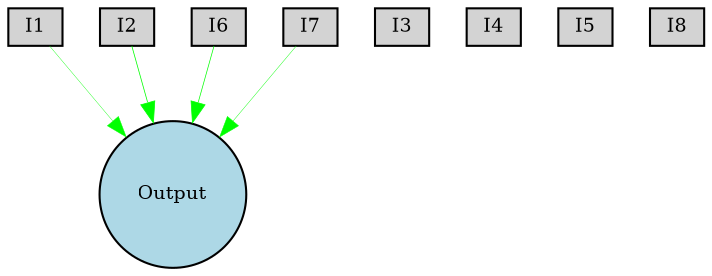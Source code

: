 digraph {
	node [fontsize=9 height=0.2 shape=circle width=0.2]
	I1 [fillcolor=lightgray shape=box style=filled]
	I2 [fillcolor=lightgray shape=box style=filled]
	I3 [fillcolor=lightgray shape=box style=filled]
	I4 [fillcolor=lightgray shape=box style=filled]
	I5 [fillcolor=lightgray shape=box style=filled]
	I6 [fillcolor=lightgray shape=box style=filled]
	I7 [fillcolor=lightgray shape=box style=filled]
	I8 [fillcolor=lightgray shape=box style=filled]
	Output [fillcolor=lightblue style=filled]
	I7 -> Output [color=green penwidth=0.20589265686498093 style=solid]
	I6 -> Output [color=green penwidth=0.34362055903889144 style=solid]
	I2 -> Output [color=green penwidth=0.36604268815698515 style=solid]
	I1 -> Output [color=green penwidth=0.18404897638240597 style=solid]
}
